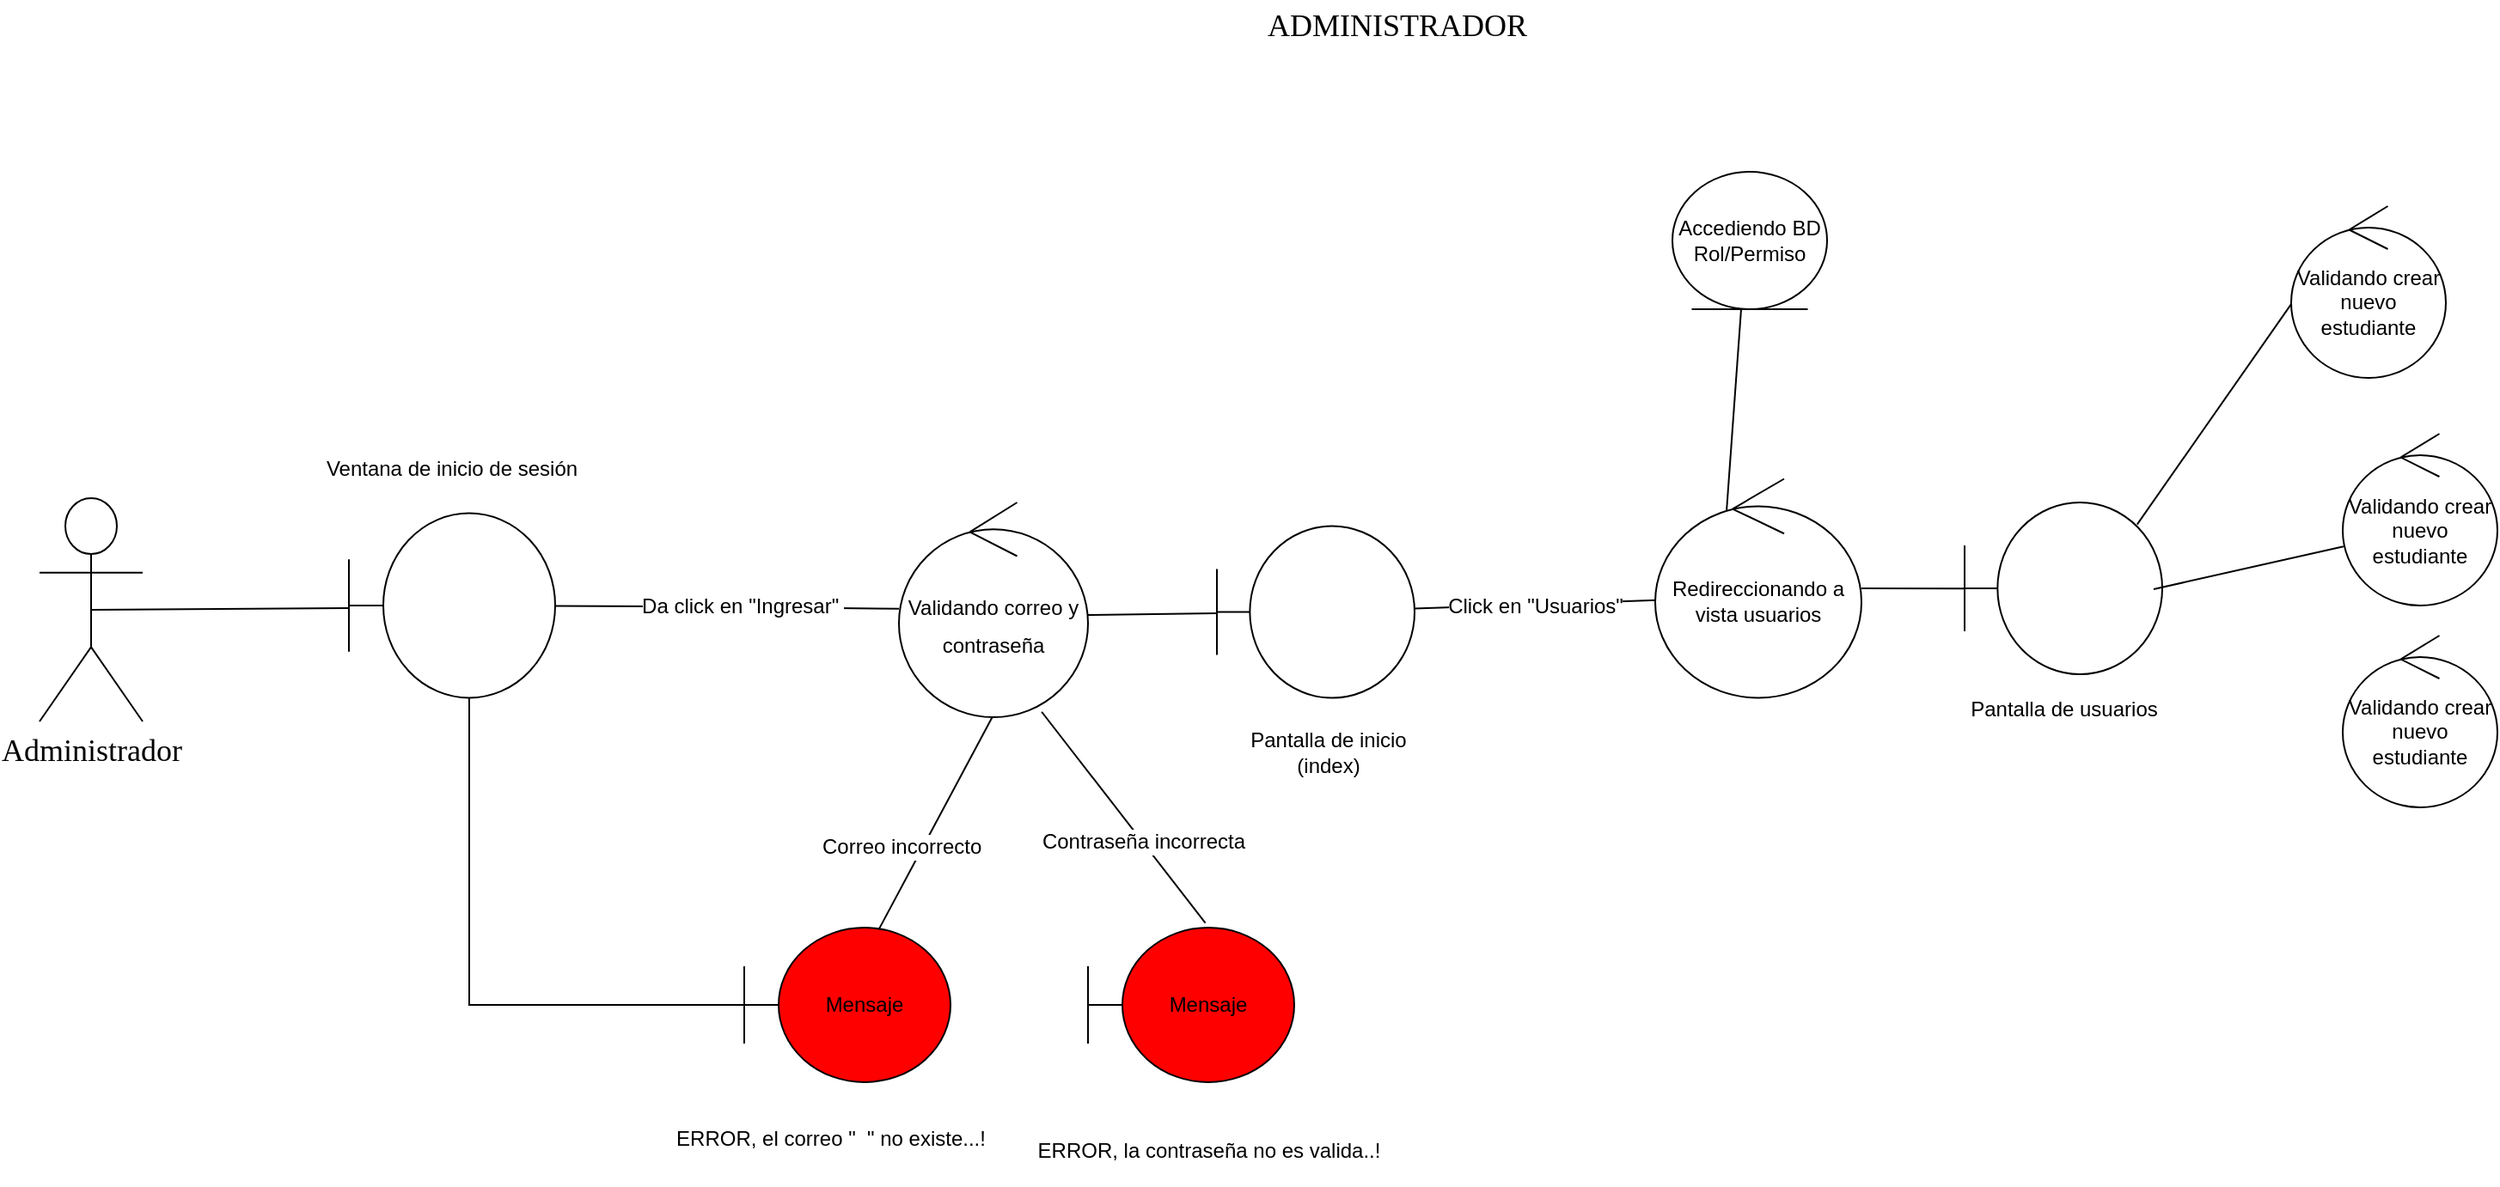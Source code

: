 <mxfile version="20.1.1" type="github">
  <diagram id="2wqolK1YbHdrgj3bFHOo" name="Robustez">
    <mxGraphModel dx="1679" dy="383" grid="1" gridSize="10" guides="1" tooltips="1" connect="1" arrows="1" fold="1" page="1" pageScale="1" pageWidth="827" pageHeight="1169" math="0" shadow="0">
      <root>
        <mxCell id="0" />
        <mxCell id="1" parent="0" />
        <mxCell id="B0jKKp4YpZ9J5N5QM19t-1" value="&lt;font style=&quot;font-size: 18px;&quot; face=&quot;Comic Sans MS&quot;&gt;ADMINISTRADOR&lt;/font&gt;" style="text;html=1;strokeColor=none;fillColor=none;align=center;verticalAlign=middle;whiteSpace=wrap;rounded=0;" vertex="1" parent="1">
          <mxGeometry x="10" y="60" width="60" height="30" as="geometry" />
        </mxCell>
        <mxCell id="B0jKKp4YpZ9J5N5QM19t-7" value="Administrador" style="shape=umlActor;verticalLabelPosition=bottom;verticalAlign=top;html=1;outlineConnect=0;fontFamily=Comic Sans MS;fontSize=18;" vertex="1" parent="1">
          <mxGeometry x="-750" y="350" width="60" height="130" as="geometry" />
        </mxCell>
        <mxCell id="B0jKKp4YpZ9J5N5QM19t-17" value="" style="endArrow=none;html=1;rounded=0;fontFamily=Comic Sans MS;fontSize=18;exitX=0.5;exitY=0.5;exitDx=0;exitDy=0;exitPerimeter=0;" edge="1" parent="1" source="B0jKKp4YpZ9J5N5QM19t-7">
          <mxGeometry relative="1" as="geometry">
            <mxPoint x="-710" y="414.29" as="sourcePoint" />
            <mxPoint x="-570" y="414" as="targetPoint" />
          </mxGeometry>
        </mxCell>
        <mxCell id="B0jKKp4YpZ9J5N5QM19t-18" value="Ventana de inicio de sesión" style="text;html=1;strokeColor=none;fillColor=none;align=center;verticalAlign=middle;whiteSpace=wrap;rounded=0;" vertex="1" parent="1">
          <mxGeometry x="-590" y="312.5" width="160" height="40" as="geometry" />
        </mxCell>
        <mxCell id="B0jKKp4YpZ9J5N5QM19t-19" value="&lt;font face=&quot;Helvetica&quot; style=&quot;font-size: 12px;&quot;&gt;Validando correo y contraseña&lt;/font&gt;" style="ellipse;shape=umlControl;whiteSpace=wrap;html=1;fontFamily=Comic Sans MS;fontSize=18;" vertex="1" parent="1">
          <mxGeometry x="-250" y="352.5" width="110" height="125" as="geometry" />
        </mxCell>
        <mxCell id="B0jKKp4YpZ9J5N5QM19t-21" value="" style="endArrow=none;html=1;rounded=0;fontFamily=Comic Sans MS;fontSize=18;" edge="1" parent="1" source="B0jKKp4YpZ9J5N5QM19t-15" target="B0jKKp4YpZ9J5N5QM19t-19">
          <mxGeometry relative="1" as="geometry">
            <mxPoint x="-710" y="425" as="sourcePoint" />
            <mxPoint x="-370" y="424" as="targetPoint" />
            <Array as="points">
              <mxPoint x="-380" y="413" />
            </Array>
          </mxGeometry>
        </mxCell>
        <mxCell id="B0jKKp4YpZ9J5N5QM19t-26" value="Da click en &quot;Ingresar&quot;&amp;nbsp;" style="edgeLabel;html=1;align=center;verticalAlign=middle;resizable=0;points=[];fontSize=12;fontFamily=Helvetica;" vertex="1" connectable="0" parent="B0jKKp4YpZ9J5N5QM19t-21">
          <mxGeometry x="0.18" y="-3" relative="1" as="geometry">
            <mxPoint x="-9" y="-4" as="offset" />
          </mxGeometry>
        </mxCell>
        <mxCell id="B0jKKp4YpZ9J5N5QM19t-22" value="" style="shape=umlBoundary;whiteSpace=wrap;html=1;fontFamily=Helvetica;fontSize=12;" vertex="1" parent="1">
          <mxGeometry x="-65" y="366.25" width="115" height="100" as="geometry" />
        </mxCell>
        <mxCell id="B0jKKp4YpZ9J5N5QM19t-23" value="Pantalla de inicio (index)" style="text;html=1;strokeColor=none;fillColor=none;align=center;verticalAlign=middle;whiteSpace=wrap;rounded=0;" vertex="1" parent="1">
          <mxGeometry x="-60" y="477.5" width="120" height="40" as="geometry" />
        </mxCell>
        <mxCell id="B0jKKp4YpZ9J5N5QM19t-24" value="" style="endArrow=none;html=1;rounded=0;fontFamily=Comic Sans MS;fontSize=18;" edge="1" parent="1" target="B0jKKp4YpZ9J5N5QM19t-22">
          <mxGeometry relative="1" as="geometry">
            <mxPoint x="-140" y="418" as="sourcePoint" />
            <mxPoint x="-319.999" y="422.867" as="targetPoint" />
          </mxGeometry>
        </mxCell>
        <mxCell id="B0jKKp4YpZ9J5N5QM19t-25" value="" style="endArrow=none;html=1;rounded=0;fontFamily=Comic Sans MS;fontSize=18;entryX=0.648;entryY=0.023;entryDx=0;entryDy=0;entryPerimeter=0;" edge="1" parent="1" target="B0jKKp4YpZ9J5N5QM19t-29">
          <mxGeometry relative="1" as="geometry">
            <mxPoint x="-195.71" y="477.5" as="sourcePoint" />
            <mxPoint x="-260" y="590" as="targetPoint" />
            <Array as="points" />
          </mxGeometry>
        </mxCell>
        <mxCell id="B0jKKp4YpZ9J5N5QM19t-33" value="Correo incorrecto&amp;nbsp;" style="edgeLabel;html=1;align=center;verticalAlign=middle;resizable=0;points=[];fontSize=12;fontFamily=Helvetica;" vertex="1" connectable="0" parent="B0jKKp4YpZ9J5N5QM19t-25">
          <mxGeometry x="0.232" relative="1" as="geometry">
            <mxPoint x="-11" y="-1" as="offset" />
          </mxGeometry>
        </mxCell>
        <mxCell id="B0jKKp4YpZ9J5N5QM19t-29" value="Mensaje" style="shape=umlBoundary;whiteSpace=wrap;html=1;fillColor=#FF0000;" vertex="1" parent="1">
          <mxGeometry x="-340" y="600" width="120" height="90" as="geometry" />
        </mxCell>
        <mxCell id="B0jKKp4YpZ9J5N5QM19t-32" value="" style="endArrow=none;html=1;rounded=0;fontFamily=Comic Sans MS;fontSize=18;edgeStyle=orthogonalEdgeStyle;" edge="1" parent="1" source="B0jKKp4YpZ9J5N5QM19t-15" target="B0jKKp4YpZ9J5N5QM19t-29">
          <mxGeometry relative="1" as="geometry">
            <mxPoint x="-480" y="470" as="sourcePoint" />
            <mxPoint x="-425" y="466.249" as="targetPoint" />
            <Array as="points">
              <mxPoint x="-500" y="645" />
            </Array>
          </mxGeometry>
        </mxCell>
        <mxCell id="B0jKKp4YpZ9J5N5QM19t-34" value="" style="endArrow=none;html=1;rounded=0;fontFamily=Comic Sans MS;fontSize=18;entryX=0.569;entryY=-0.03;entryDx=0;entryDy=0;entryPerimeter=0;exitX=0.755;exitY=0.975;exitDx=0;exitDy=0;exitPerimeter=0;" edge="1" parent="1" source="B0jKKp4YpZ9J5N5QM19t-19" target="B0jKKp4YpZ9J5N5QM19t-36">
          <mxGeometry relative="1" as="geometry">
            <mxPoint x="-170" y="480" as="sourcePoint" />
            <mxPoint x="-80" y="590" as="targetPoint" />
            <Array as="points" />
          </mxGeometry>
        </mxCell>
        <mxCell id="B0jKKp4YpZ9J5N5QM19t-35" value="Contraseña incorrecta" style="edgeLabel;html=1;align=center;verticalAlign=middle;resizable=0;points=[];fontSize=12;fontFamily=Helvetica;" vertex="1" connectable="0" parent="B0jKKp4YpZ9J5N5QM19t-34">
          <mxGeometry x="0.232" relative="1" as="geometry">
            <mxPoint y="-1" as="offset" />
          </mxGeometry>
        </mxCell>
        <mxCell id="B0jKKp4YpZ9J5N5QM19t-36" value="Mensaje" style="shape=umlBoundary;whiteSpace=wrap;html=1;fillColor=#FF0000;" vertex="1" parent="1">
          <mxGeometry x="-140" y="600" width="120" height="90" as="geometry" />
        </mxCell>
        <mxCell id="B0jKKp4YpZ9J5N5QM19t-44" value="&lt;span style=&quot;background-color: rgb(255, 255, 255);&quot;&gt;ERROR, el correo &quot;&amp;nbsp; &quot; no existe...!&lt;/span&gt;&lt;br&gt;&lt;span style=&quot;color: rgba(0, 0, 0, 0); font-family: monospace; font-size: 0px; text-align: start;&quot;&gt;%3CmxGraphModel%3E%3Croot%3E%3CmxCell%20id%3D%220%22%2F%3E%3CmxCell%20id%3D%221%22%20parent%3D%220%22%2F%3E%3CmxCell%20id%3D%222%22%20value%3D%22Correo%20incorrecto%26amp%3Bnbsp%3B%22%20style%3D%22edgeLabel%3Bhtml%3D1%3Balign%3Dcenter%3BverticalAlign%3Dmiddle%3Bresizable%3D0%3Bpoints%3D%5B%5D%3BfontSize%3D12%3BfontFamily%3DHelvetica%3B%22%20vertex%3D%221%22%20connectable%3D%220%22%20parent%3D%221%22%3E%3CmxGeometry%20x%3D%22-247.763%22%20y%3D%22553.367%22%20as%3D%22geometry%22%2F%3E%3C%2FmxCell%3E%3C%2Froot%3E%3C%2FmxGraphModel%3E,&lt;/span&gt;" style="text;html=1;align=center;verticalAlign=middle;resizable=0;points=[];autosize=1;strokeColor=none;fillColor=none;fontSize=12;fontFamily=Helvetica;" vertex="1" parent="1">
          <mxGeometry x="-390" y="710" width="200" height="40" as="geometry" />
        </mxCell>
        <mxCell id="B0jKKp4YpZ9J5N5QM19t-45" value="&lt;span style=&quot;background-color: rgb(255, 255, 255);&quot;&gt;ERROR, la contraseña no es valida..!&lt;/span&gt;&lt;span style=&quot;color: rgba(0, 0, 0, 0); font-family: monospace; font-size: 0px; text-align: start;&quot;&gt;%3CmxGraphModel%3E%3Croot%3E%3CmxCell%20id%3D%220%22%2F%3E%3CmxCell%20id%3D%221%22%20parent%3D%220%22%2F%3E%3CmxCell%20id%3D%222%22%20value%3D%22Correo%20incorrecto%26amp%3Bnbsp%3B%22%20style%3D%22edgeLabel%3Bhtml%3D1%3Balign%3Dcenter%3BverticalAlign%3Dmiddle%3Bresizable%3D0%3Bpoints%3D%5B%5D%3BfontSize%3D12%3BfontFamily%3DHelvetica%3B%22%20vertex%3D%221%22%20connectable%3D%220%22%20parent%3D%221%22%3E%3CmxGeometry%20x%3D%22-247.763%22%20y%3D%22553.367%22%20as%3D%22geometry%22%2F%3E%3C%2FmxCell%3E%3C%2Froot%3E%3C%2FmxG&lt;/span&gt;" style="text;html=1;align=center;verticalAlign=middle;resizable=0;points=[];autosize=1;strokeColor=none;fillColor=none;fontSize=12;fontFamily=Helvetica;" vertex="1" parent="1">
          <mxGeometry x="-180" y="715" width="220" height="30" as="geometry" />
        </mxCell>
        <mxCell id="B0jKKp4YpZ9J5N5QM19t-15" value="" style="shape=umlBoundary;whiteSpace=wrap;html=1;fontFamily=Comic Sans MS;fontSize=18;" vertex="1" parent="1">
          <mxGeometry x="-570" y="358.75" width="120" height="107.5" as="geometry" />
        </mxCell>
        <mxCell id="B0jKKp4YpZ9J5N5QM19t-46" value="" style="endArrow=none;html=1;rounded=0;fontFamily=Comic Sans MS;fontSize=18;entryX=0.007;entryY=0.554;entryDx=0;entryDy=0;entryPerimeter=0;" edge="1" parent="1" source="B0jKKp4YpZ9J5N5QM19t-22" target="B0jKKp4YpZ9J5N5QM19t-49">
          <mxGeometry relative="1" as="geometry">
            <mxPoint x="80" y="430" as="sourcePoint" />
            <mxPoint x="120" y="270" as="targetPoint" />
          </mxGeometry>
        </mxCell>
        <mxCell id="B0jKKp4YpZ9J5N5QM19t-47" value="Click en &quot;Usuarios&quot;" style="edgeLabel;html=1;align=center;verticalAlign=middle;resizable=0;points=[];fontSize=12;fontFamily=Helvetica;" vertex="1" connectable="0" parent="B0jKKp4YpZ9J5N5QM19t-46">
          <mxGeometry x="-0.291" y="5" relative="1" as="geometry">
            <mxPoint x="20" y="5" as="offset" />
          </mxGeometry>
        </mxCell>
        <mxCell id="B0jKKp4YpZ9J5N5QM19t-49" value="Redireccionando a vista usuarios" style="ellipse;shape=umlControl;whiteSpace=wrap;html=1;fontFamily=Helvetica;fontSize=12;" vertex="1" parent="1">
          <mxGeometry x="190" y="338.75" width="120" height="127.5" as="geometry" />
        </mxCell>
        <mxCell id="B0jKKp4YpZ9J5N5QM19t-50" value="" style="endArrow=none;html=1;rounded=0;fontFamily=Comic Sans MS;fontSize=18;entryX=-0.001;entryY=0.501;entryDx=0;entryDy=0;entryPerimeter=0;" edge="1" parent="1" source="B0jKKp4YpZ9J5N5QM19t-49" target="B0jKKp4YpZ9J5N5QM19t-52">
          <mxGeometry relative="1" as="geometry">
            <mxPoint x="60" y="424.26" as="sourcePoint" />
            <mxPoint x="370" y="400" as="targetPoint" />
          </mxGeometry>
        </mxCell>
        <mxCell id="B0jKKp4YpZ9J5N5QM19t-52" value="" style="shape=umlBoundary;whiteSpace=wrap;html=1;fontFamily=Helvetica;fontSize=12;" vertex="1" parent="1">
          <mxGeometry x="370" y="352.5" width="115" height="100" as="geometry" />
        </mxCell>
        <mxCell id="B0jKKp4YpZ9J5N5QM19t-53" value="Pantalla de usuarios" style="text;html=1;strokeColor=none;fillColor=none;align=center;verticalAlign=middle;whiteSpace=wrap;rounded=0;" vertex="1" parent="1">
          <mxGeometry x="367.5" y="452.5" width="120" height="40" as="geometry" />
        </mxCell>
        <mxCell id="B0jKKp4YpZ9J5N5QM19t-58" value="" style="endArrow=none;html=1;rounded=0;fontFamily=Comic Sans MS;fontSize=18;exitX=0.346;exitY=0.147;exitDx=0;exitDy=0;exitPerimeter=0;" edge="1" parent="1" source="B0jKKp4YpZ9J5N5QM19t-49">
          <mxGeometry relative="1" as="geometry">
            <mxPoint x="486.03" y="380.3" as="sourcePoint" />
            <mxPoint x="240" y="240" as="targetPoint" />
            <Array as="points" />
          </mxGeometry>
        </mxCell>
        <mxCell id="B0jKKp4YpZ9J5N5QM19t-59" value="Accediendo BD Rol/Permiso" style="ellipse;shape=umlEntity;whiteSpace=wrap;html=1;fontFamily=Helvetica;fontSize=12;" vertex="1" parent="1">
          <mxGeometry x="200" y="160" width="90" height="80" as="geometry" />
        </mxCell>
        <mxCell id="B0jKKp4YpZ9J5N5QM19t-61" value="" style="endArrow=none;html=1;rounded=0;fontFamily=Comic Sans MS;fontSize=18;entryX=0.873;entryY=0.128;entryDx=0;entryDy=0;entryPerimeter=0;exitX=-0.001;exitY=0.572;exitDx=0;exitDy=0;exitPerimeter=0;" edge="1" parent="1" source="B0jKKp4YpZ9J5N5QM19t-62" target="B0jKKp4YpZ9J5N5QM19t-52">
          <mxGeometry relative="1" as="geometry">
            <mxPoint x="580" y="290" as="sourcePoint" />
            <mxPoint x="250.0" y="250" as="targetPoint" />
            <Array as="points" />
          </mxGeometry>
        </mxCell>
        <mxCell id="B0jKKp4YpZ9J5N5QM19t-62" value="Validando crear nuevo estudiante" style="ellipse;shape=umlControl;whiteSpace=wrap;html=1;fontFamily=Helvetica;fontSize=12;" vertex="1" parent="1">
          <mxGeometry x="560" y="180" width="90" height="100" as="geometry" />
        </mxCell>
        <mxCell id="B0jKKp4YpZ9J5N5QM19t-64" value="" style="endArrow=none;html=1;rounded=0;fontFamily=Comic Sans MS;fontSize=18;exitX=0.005;exitY=0.656;exitDx=0;exitDy=0;exitPerimeter=0;" edge="1" parent="1" source="B0jKKp4YpZ9J5N5QM19t-65">
          <mxGeometry relative="1" as="geometry">
            <mxPoint x="600" y="380" as="sourcePoint" />
            <mxPoint x="480" y="403" as="targetPoint" />
            <Array as="points" />
          </mxGeometry>
        </mxCell>
        <mxCell id="B0jKKp4YpZ9J5N5QM19t-65" value="Validando crear nuevo estudiante" style="ellipse;shape=umlControl;whiteSpace=wrap;html=1;fontFamily=Helvetica;fontSize=12;" vertex="1" parent="1">
          <mxGeometry x="590" y="312.5" width="90" height="100" as="geometry" />
        </mxCell>
        <mxCell id="B0jKKp4YpZ9J5N5QM19t-66" value="Validando crear nuevo estudiante" style="ellipse;shape=umlControl;whiteSpace=wrap;html=1;fontFamily=Helvetica;fontSize=12;" vertex="1" parent="1">
          <mxGeometry x="590" y="430" width="90" height="100" as="geometry" />
        </mxCell>
      </root>
    </mxGraphModel>
  </diagram>
</mxfile>
